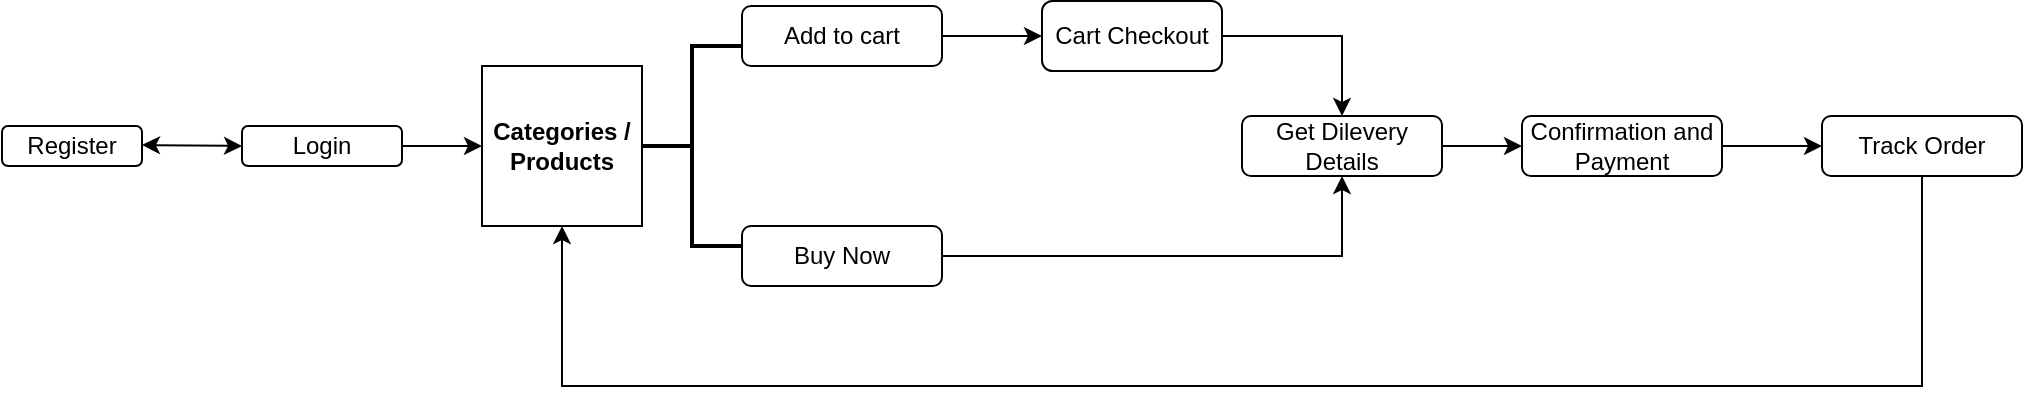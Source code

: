 <mxfile version="16.0.0" type="github">
  <diagram id="jYC-ythPqar3aE_Ixzmb" name="Page-1">
    <mxGraphModel dx="1043" dy="505" grid="1" gridSize="10" guides="1" tooltips="1" connect="1" arrows="1" fold="1" page="1" pageScale="1" pageWidth="1100" pageHeight="850" math="0" shadow="0">
      <root>
        <mxCell id="0" />
        <mxCell id="1" parent="0" />
        <mxCell id="2z4vMCHCRdN8KvV0VYsq-2" value="&lt;span&gt;&lt;span&gt;&lt;span class=&quot;kqEaA z8gr9e&quot;&gt;&lt;b&gt;Categories / Products&lt;/b&gt;&lt;br&gt;&lt;/span&gt;&lt;/span&gt;&lt;/span&gt;" style="whiteSpace=wrap;html=1;aspect=fixed;" vertex="1" parent="1">
          <mxGeometry x="240" y="230" width="80" height="80" as="geometry" />
        </mxCell>
        <mxCell id="2z4vMCHCRdN8KvV0VYsq-3" value="" style="strokeWidth=2;html=1;shape=mxgraph.flowchart.annotation_2;align=left;labelPosition=right;pointerEvents=1;" vertex="1" parent="1">
          <mxGeometry x="320" y="220" width="50" height="100" as="geometry" />
        </mxCell>
        <mxCell id="2z4vMCHCRdN8KvV0VYsq-18" value="" style="edgeStyle=orthogonalEdgeStyle;rounded=0;orthogonalLoop=1;jettySize=auto;html=1;" edge="1" parent="1" source="2z4vMCHCRdN8KvV0VYsq-4" target="2z4vMCHCRdN8KvV0VYsq-17">
          <mxGeometry relative="1" as="geometry" />
        </mxCell>
        <mxCell id="2z4vMCHCRdN8KvV0VYsq-4" value="Add to cart" style="rounded=1;whiteSpace=wrap;html=1;" vertex="1" parent="1">
          <mxGeometry x="370" y="200" width="100" height="30" as="geometry" />
        </mxCell>
        <mxCell id="2z4vMCHCRdN8KvV0VYsq-20" value="" style="edgeStyle=orthogonalEdgeStyle;rounded=0;orthogonalLoop=1;jettySize=auto;html=1;" edge="1" parent="1" source="2z4vMCHCRdN8KvV0VYsq-5" target="2z4vMCHCRdN8KvV0VYsq-19">
          <mxGeometry relative="1" as="geometry" />
        </mxCell>
        <mxCell id="2z4vMCHCRdN8KvV0VYsq-5" value="Buy Now" style="rounded=1;whiteSpace=wrap;html=1;" vertex="1" parent="1">
          <mxGeometry x="370" y="310" width="100" height="30" as="geometry" />
        </mxCell>
        <mxCell id="2z4vMCHCRdN8KvV0VYsq-7" value="Register" style="rounded=1;whiteSpace=wrap;html=1;" vertex="1" parent="1">
          <mxGeometry y="260" width="70" height="20" as="geometry" />
        </mxCell>
        <mxCell id="2z4vMCHCRdN8KvV0VYsq-16" value="" style="edgeStyle=orthogonalEdgeStyle;rounded=0;orthogonalLoop=1;jettySize=auto;html=1;" edge="1" parent="1" source="2z4vMCHCRdN8KvV0VYsq-9" target="2z4vMCHCRdN8KvV0VYsq-2">
          <mxGeometry relative="1" as="geometry" />
        </mxCell>
        <mxCell id="2z4vMCHCRdN8KvV0VYsq-9" value="Login" style="rounded=1;whiteSpace=wrap;html=1;" vertex="1" parent="1">
          <mxGeometry x="120" y="260" width="80" height="20" as="geometry" />
        </mxCell>
        <mxCell id="2z4vMCHCRdN8KvV0VYsq-11" value="" style="endArrow=classic;startArrow=classic;html=1;rounded=0;" edge="1" parent="1">
          <mxGeometry width="50" height="50" relative="1" as="geometry">
            <mxPoint x="70" y="269.5" as="sourcePoint" />
            <mxPoint x="120" y="270" as="targetPoint" />
          </mxGeometry>
        </mxCell>
        <mxCell id="2z4vMCHCRdN8KvV0VYsq-21" value="" style="edgeStyle=orthogonalEdgeStyle;rounded=0;orthogonalLoop=1;jettySize=auto;html=1;" edge="1" parent="1" source="2z4vMCHCRdN8KvV0VYsq-17" target="2z4vMCHCRdN8KvV0VYsq-19">
          <mxGeometry relative="1" as="geometry" />
        </mxCell>
        <mxCell id="2z4vMCHCRdN8KvV0VYsq-17" value="Cart Checkout" style="whiteSpace=wrap;html=1;rounded=1;" vertex="1" parent="1">
          <mxGeometry x="520" y="197.5" width="90" height="35" as="geometry" />
        </mxCell>
        <mxCell id="2z4vMCHCRdN8KvV0VYsq-23" value="" style="edgeStyle=orthogonalEdgeStyle;rounded=0;orthogonalLoop=1;jettySize=auto;html=1;" edge="1" parent="1" source="2z4vMCHCRdN8KvV0VYsq-19" target="2z4vMCHCRdN8KvV0VYsq-22">
          <mxGeometry relative="1" as="geometry" />
        </mxCell>
        <mxCell id="2z4vMCHCRdN8KvV0VYsq-19" value="Get Dilevery Details " style="rounded=1;whiteSpace=wrap;html=1;" vertex="1" parent="1">
          <mxGeometry x="620" y="255" width="100" height="30" as="geometry" />
        </mxCell>
        <mxCell id="2z4vMCHCRdN8KvV0VYsq-25" value="" style="edgeStyle=orthogonalEdgeStyle;rounded=0;orthogonalLoop=1;jettySize=auto;html=1;" edge="1" parent="1" source="2z4vMCHCRdN8KvV0VYsq-22" target="2z4vMCHCRdN8KvV0VYsq-24">
          <mxGeometry relative="1" as="geometry" />
        </mxCell>
        <mxCell id="2z4vMCHCRdN8KvV0VYsq-22" value="Confirmation and Payment" style="rounded=1;whiteSpace=wrap;html=1;" vertex="1" parent="1">
          <mxGeometry x="760" y="255" width="100" height="30" as="geometry" />
        </mxCell>
        <mxCell id="2z4vMCHCRdN8KvV0VYsq-26" style="edgeStyle=orthogonalEdgeStyle;rounded=0;orthogonalLoop=1;jettySize=auto;html=1;entryX=0.5;entryY=1;entryDx=0;entryDy=0;" edge="1" parent="1" source="2z4vMCHCRdN8KvV0VYsq-24" target="2z4vMCHCRdN8KvV0VYsq-2">
          <mxGeometry relative="1" as="geometry">
            <Array as="points">
              <mxPoint x="960" y="390" />
              <mxPoint x="280" y="390" />
            </Array>
          </mxGeometry>
        </mxCell>
        <mxCell id="2z4vMCHCRdN8KvV0VYsq-24" value="Track Order" style="rounded=1;whiteSpace=wrap;html=1;" vertex="1" parent="1">
          <mxGeometry x="910" y="255" width="100" height="30" as="geometry" />
        </mxCell>
      </root>
    </mxGraphModel>
  </diagram>
</mxfile>
